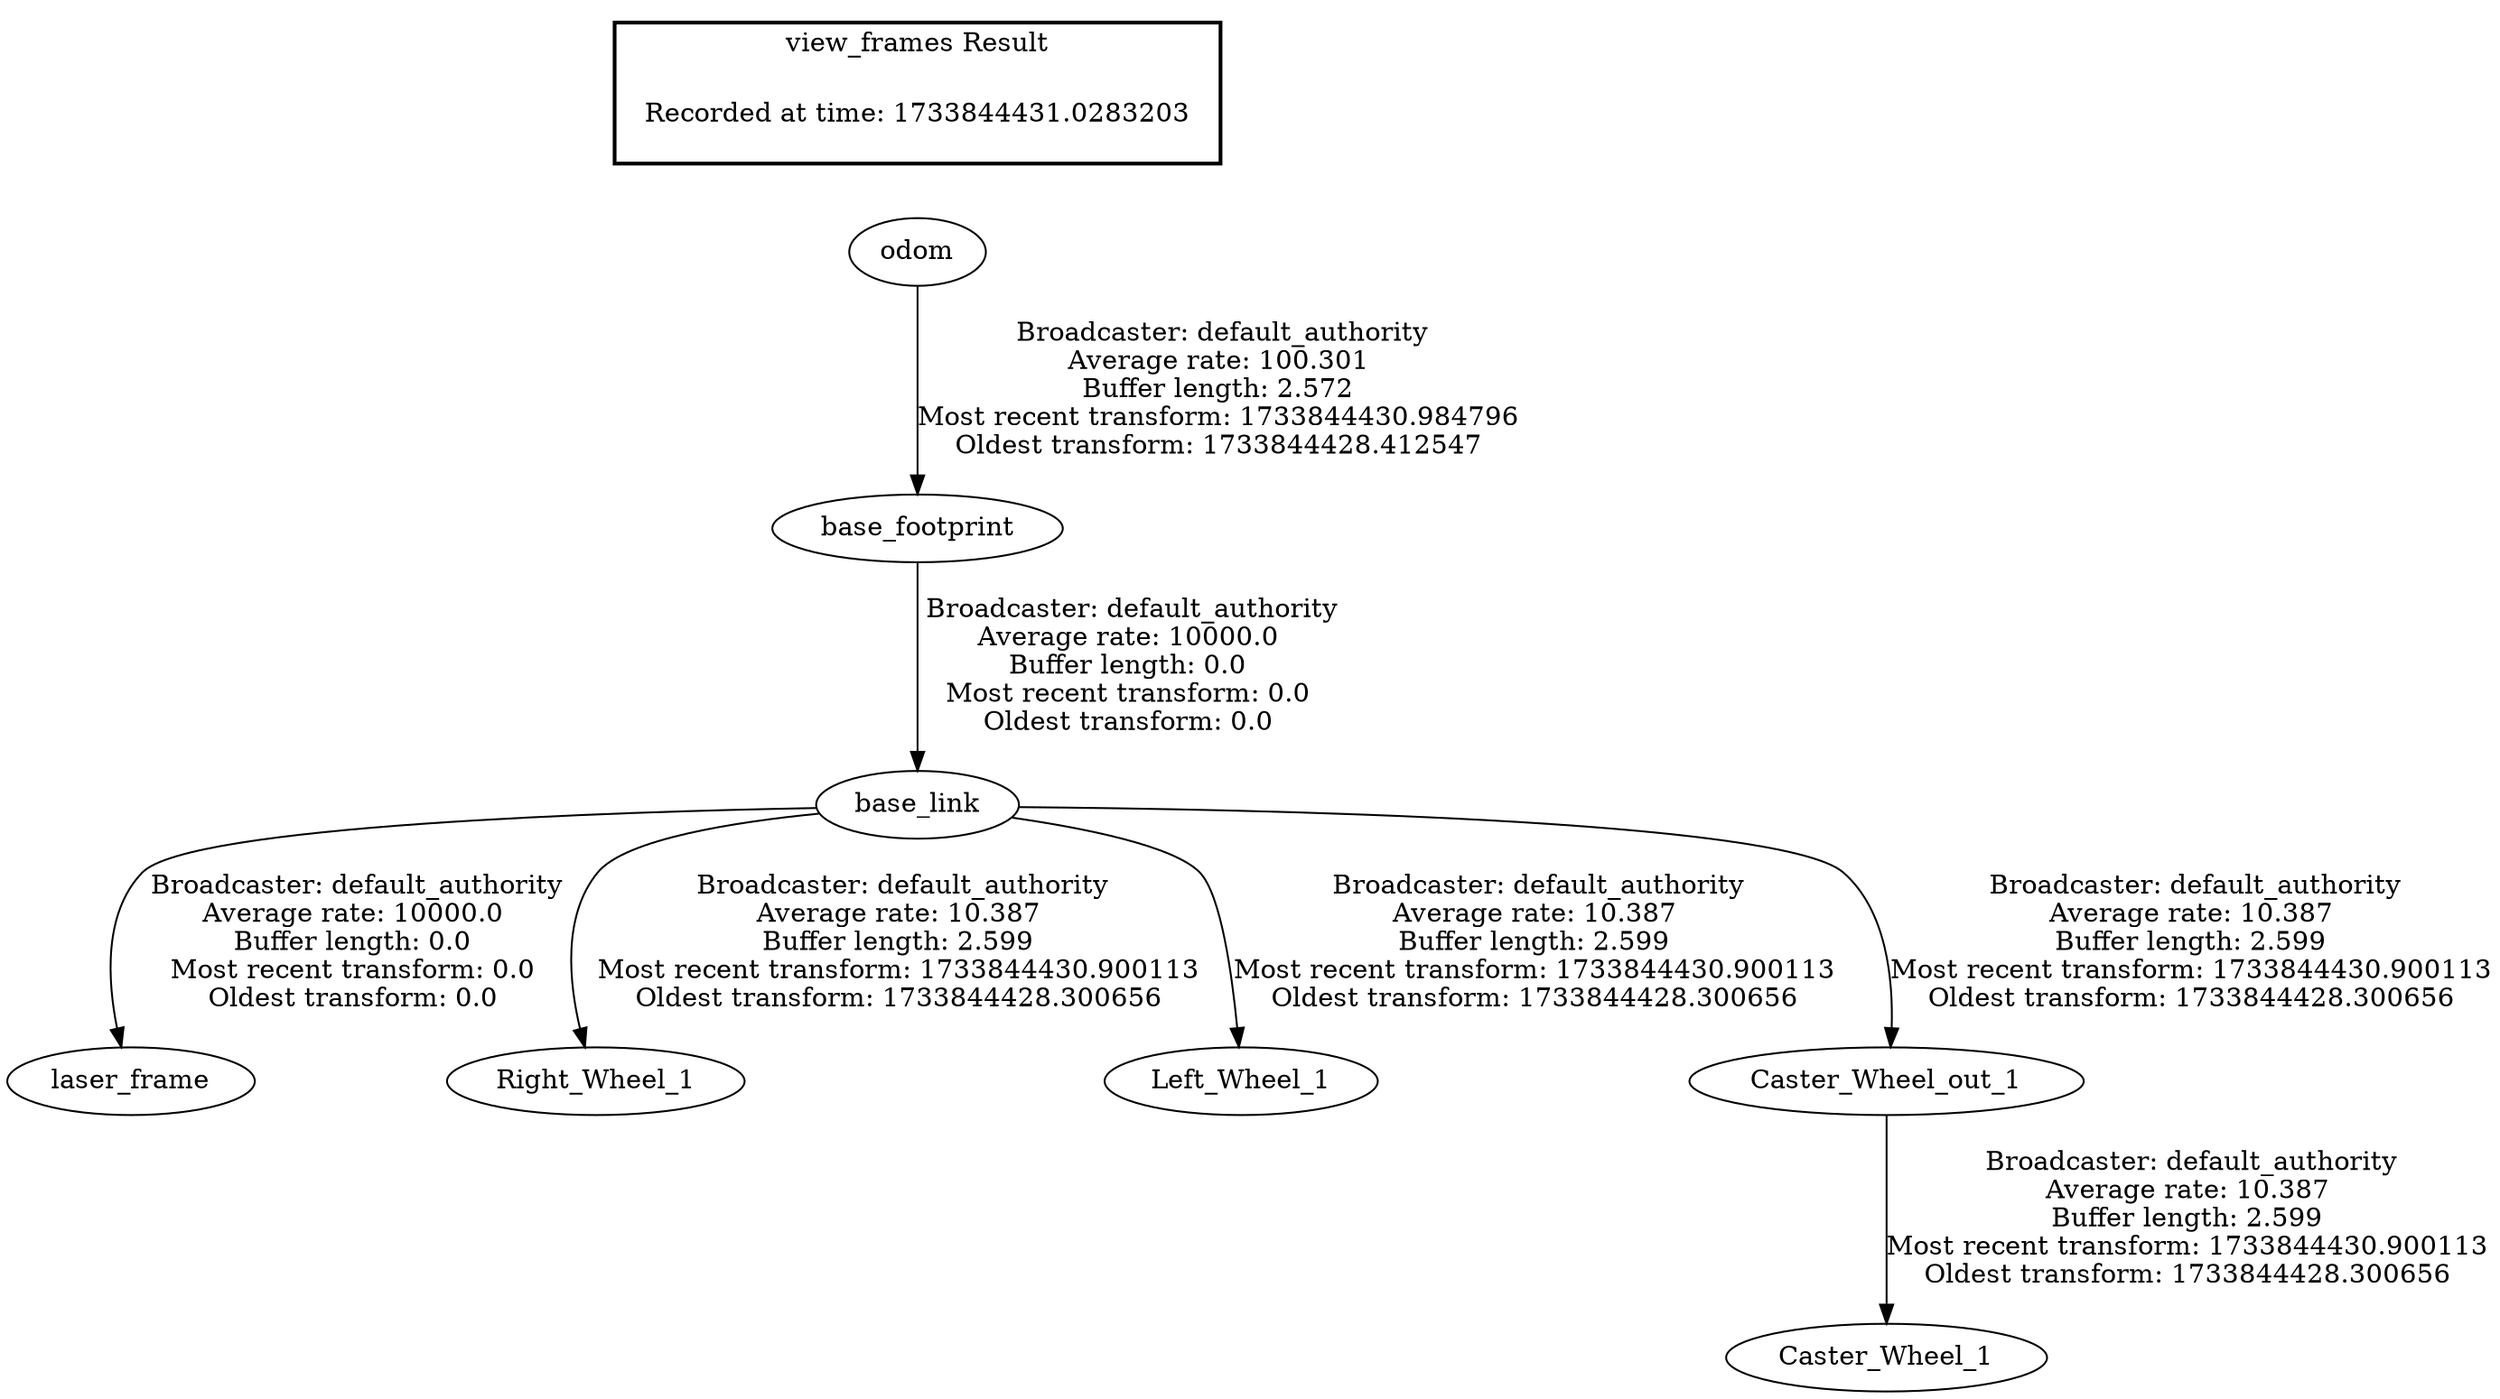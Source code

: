 digraph G {
"base_footprint" -> "base_link"[label=" Broadcaster: default_authority\nAverage rate: 10000.0\nBuffer length: 0.0\nMost recent transform: 0.0\nOldest transform: 0.0\n"];
"odom" -> "base_footprint"[label=" Broadcaster: default_authority\nAverage rate: 100.301\nBuffer length: 2.572\nMost recent transform: 1733844430.984796\nOldest transform: 1733844428.412547\n"];
"base_link" -> "laser_frame"[label=" Broadcaster: default_authority\nAverage rate: 10000.0\nBuffer length: 0.0\nMost recent transform: 0.0\nOldest transform: 0.0\n"];
"base_link" -> "Right_Wheel_1"[label=" Broadcaster: default_authority\nAverage rate: 10.387\nBuffer length: 2.599\nMost recent transform: 1733844430.900113\nOldest transform: 1733844428.300656\n"];
"base_link" -> "Left_Wheel_1"[label=" Broadcaster: default_authority\nAverage rate: 10.387\nBuffer length: 2.599\nMost recent transform: 1733844430.900113\nOldest transform: 1733844428.300656\n"];
"Caster_Wheel_out_1" -> "Caster_Wheel_1"[label=" Broadcaster: default_authority\nAverage rate: 10.387\nBuffer length: 2.599\nMost recent transform: 1733844430.900113\nOldest transform: 1733844428.300656\n"];
"base_link" -> "Caster_Wheel_out_1"[label=" Broadcaster: default_authority\nAverage rate: 10.387\nBuffer length: 2.599\nMost recent transform: 1733844430.900113\nOldest transform: 1733844428.300656\n"];
edge [style=invis];
 subgraph cluster_legend { style=bold; color=black; label ="view_frames Result";
"Recorded at time: 1733844431.0283203"[ shape=plaintext ] ;
}->"odom";
}